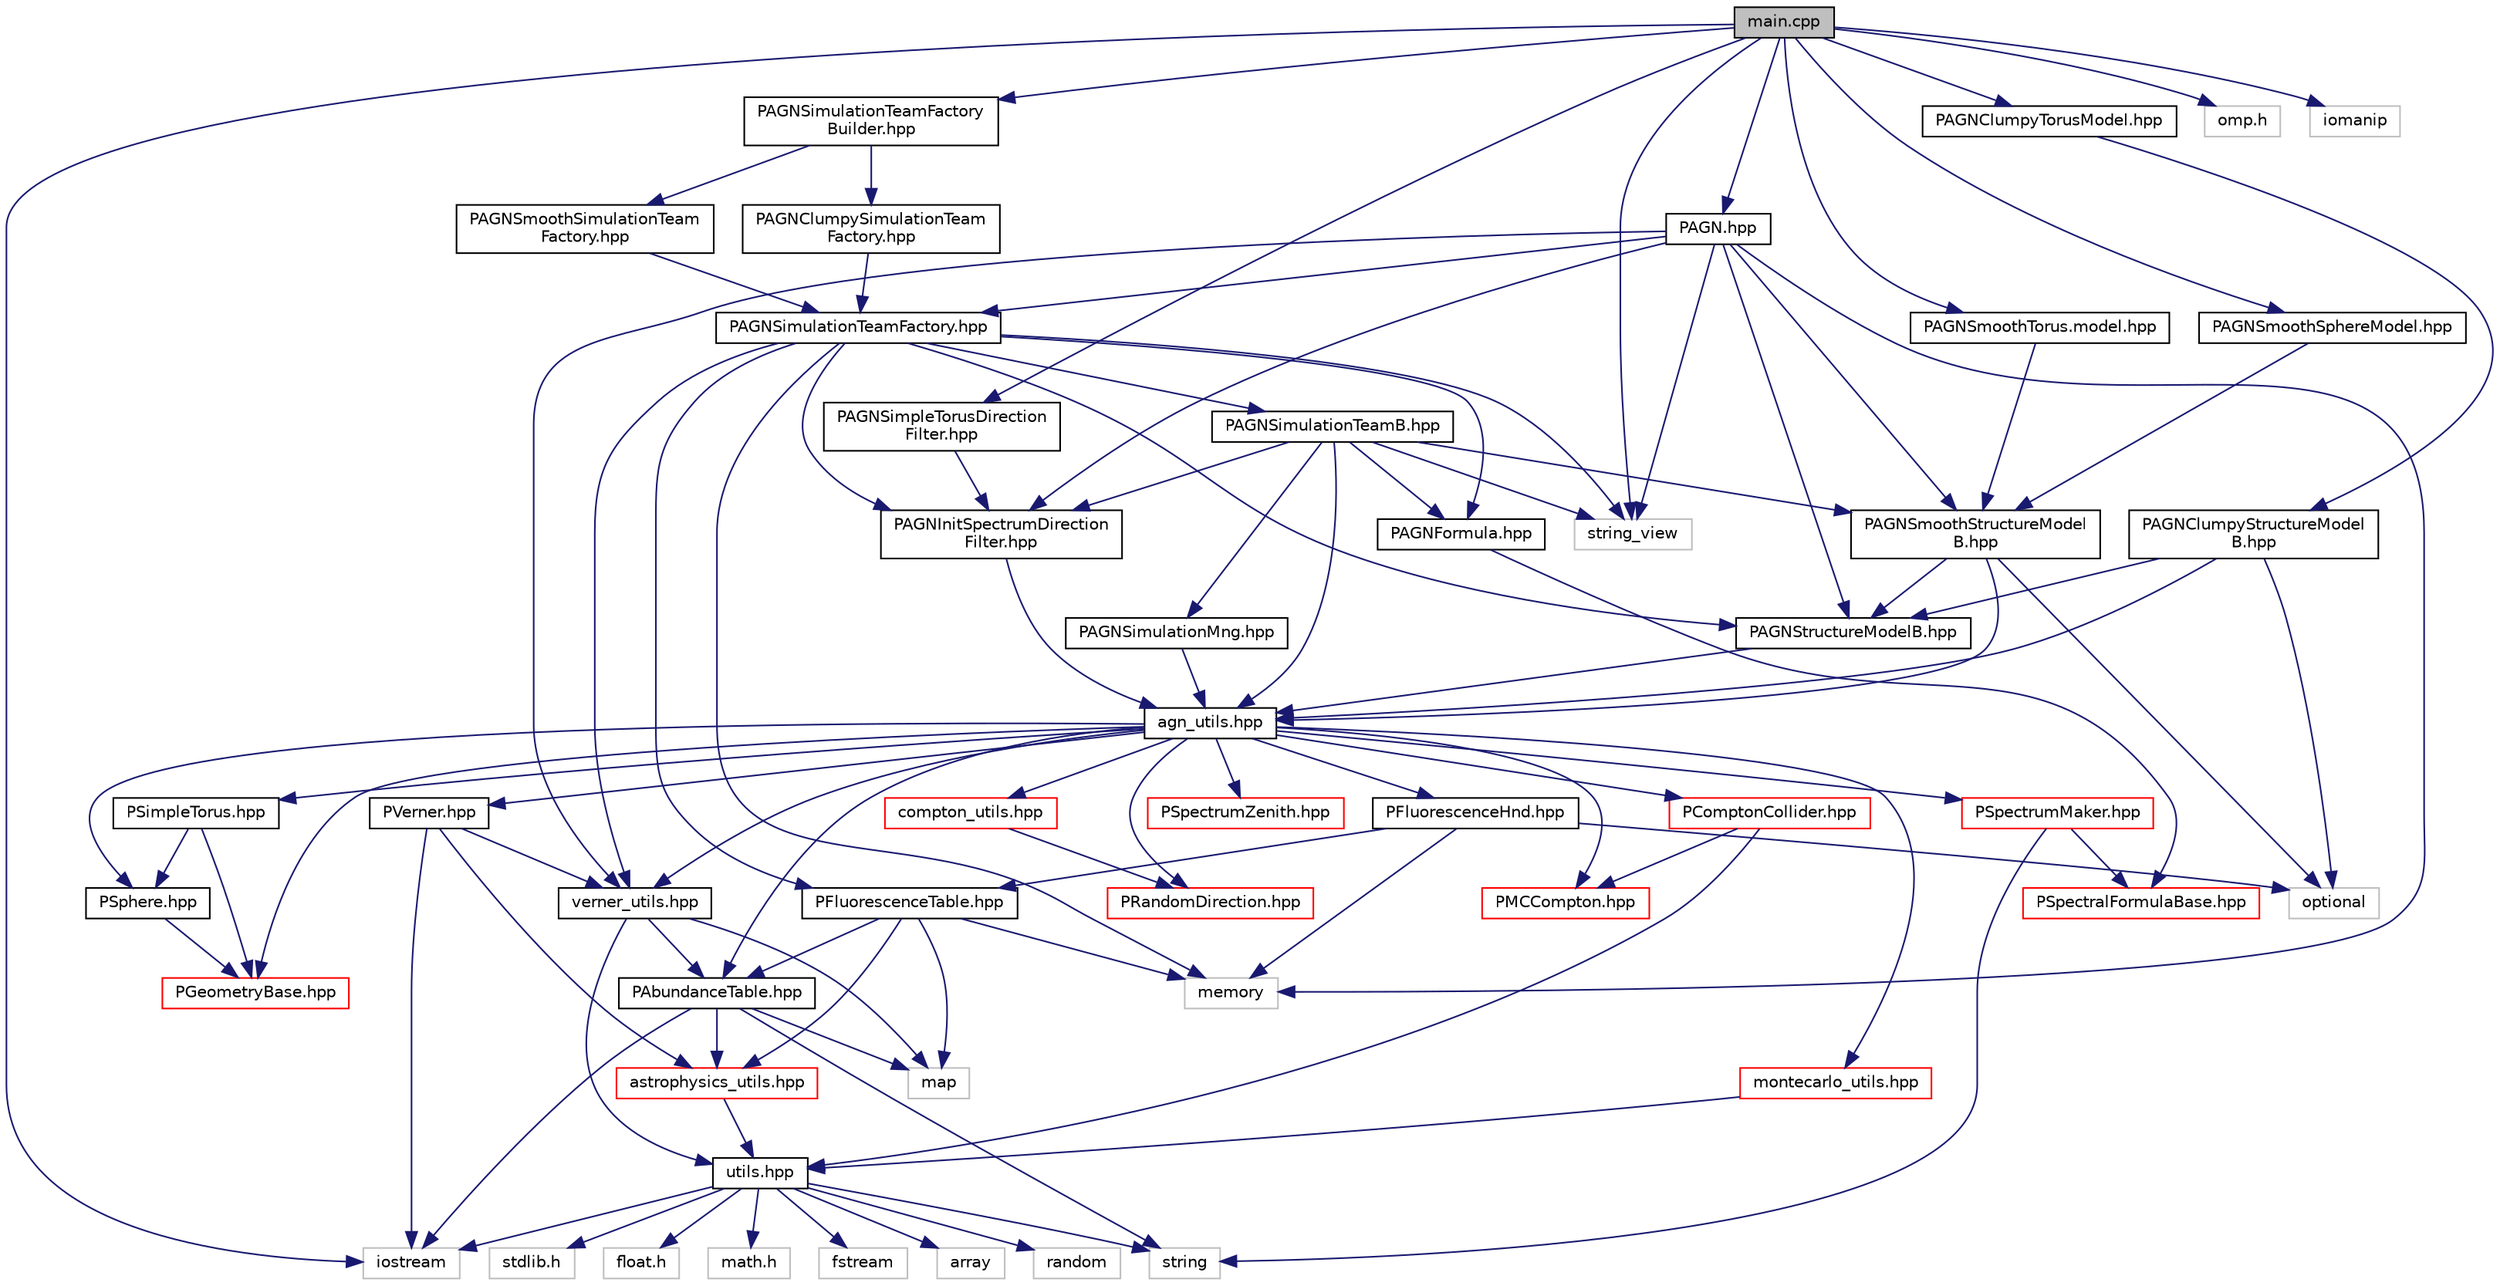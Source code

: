 digraph "main.cpp"
{
 // LATEX_PDF_SIZE
  edge [fontname="Helvetica",fontsize="10",labelfontname="Helvetica",labelfontsize="10"];
  node [fontname="Helvetica",fontsize="10",shape=record];
  Node1 [label="main.cpp",height=0.2,width=0.4,color="black", fillcolor="grey75", style="filled", fontcolor="black",tooltip="This example shows how to use the fluorescence simulator object."];
  Node1 -> Node2 [color="midnightblue",fontsize="10",style="solid"];
  Node2 [label="iostream",height=0.2,width=0.4,color="grey75", fillcolor="white", style="filled",tooltip=" "];
  Node1 -> Node3 [color="midnightblue",fontsize="10",style="solid"];
  Node3 [label="omp.h",height=0.2,width=0.4,color="grey75", fillcolor="white", style="filled",tooltip=" "];
  Node1 -> Node4 [color="midnightblue",fontsize="10",style="solid"];
  Node4 [label="string_view",height=0.2,width=0.4,color="grey75", fillcolor="white", style="filled",tooltip=" "];
  Node1 -> Node5 [color="midnightblue",fontsize="10",style="solid"];
  Node5 [label="PAGNSimulationTeamFactory\lBuilder.hpp",height=0.2,width=0.4,color="black", fillcolor="white", style="filled",URL="$_p_a_g_n_simulation_team_factory_builder_8hpp.html",tooltip=" "];
  Node5 -> Node6 [color="midnightblue",fontsize="10",style="solid"];
  Node6 [label="PAGNSmoothSimulationTeam\lFactory.hpp",height=0.2,width=0.4,color="black", fillcolor="white", style="filled",URL="$_p_a_g_n_smooth_simulation_team_factory_8hpp.html",tooltip=" "];
  Node6 -> Node7 [color="midnightblue",fontsize="10",style="solid"];
  Node7 [label="PAGNSimulationTeamFactory.hpp",height=0.2,width=0.4,color="black", fillcolor="white", style="filled",URL="$_p_a_g_n_simulation_team_factory_8hpp.html",tooltip=" "];
  Node7 -> Node8 [color="midnightblue",fontsize="10",style="solid"];
  Node8 [label="PAGNSimulationTeamB.hpp",height=0.2,width=0.4,color="black", fillcolor="white", style="filled",URL="$_p_a_g_n_simulation_team_b_8hpp.html",tooltip=" "];
  Node8 -> Node9 [color="midnightblue",fontsize="10",style="solid"];
  Node9 [label="agn_utils.hpp",height=0.2,width=0.4,color="black", fillcolor="white", style="filled",URL="$agn__utils_8hpp.html",tooltip="This file contains all the utilities needed by the agn x-ray spectrum models, provided in this applic..."];
  Node9 -> Node10 [color="midnightblue",fontsize="10",style="solid"];
  Node10 [label="PSpectrumMaker.hpp",height=0.2,width=0.4,color="red", fillcolor="white", style="filled",URL="$_p_spectrum_maker_8hpp.html",tooltip=" "];
  Node10 -> Node30 [color="midnightblue",fontsize="10",style="solid"];
  Node30 [label="PSpectralFormulaBase.hpp",height=0.2,width=0.4,color="red", fillcolor="white", style="filled",URL="$_p_spectral_formula_base_8hpp.html",tooltip=" "];
  Node10 -> Node17 [color="midnightblue",fontsize="10",style="solid"];
  Node17 [label="string",height=0.2,width=0.4,color="grey75", fillcolor="white", style="filled",tooltip=" "];
  Node9 -> Node31 [color="midnightblue",fontsize="10",style="solid"];
  Node31 [label="PGeometryBase.hpp",height=0.2,width=0.4,color="red", fillcolor="white", style="filled",URL="$_p_geometry_base_8hpp.html",tooltip=" "];
  Node9 -> Node32 [color="midnightblue",fontsize="10",style="solid"];
  Node32 [label="PSphere.hpp",height=0.2,width=0.4,color="black", fillcolor="white", style="filled",URL="$_p_sphere_8hpp.html",tooltip=" "];
  Node32 -> Node31 [color="midnightblue",fontsize="10",style="solid"];
  Node9 -> Node33 [color="midnightblue",fontsize="10",style="solid"];
  Node33 [label="PSimpleTorus.hpp",height=0.2,width=0.4,color="black", fillcolor="white", style="filled",URL="$_p_simple_torus_8hpp.html",tooltip=" "];
  Node33 -> Node31 [color="midnightblue",fontsize="10",style="solid"];
  Node33 -> Node32 [color="midnightblue",fontsize="10",style="solid"];
  Node9 -> Node34 [color="midnightblue",fontsize="10",style="solid"];
  Node34 [label="PAbundanceTable.hpp",height=0.2,width=0.4,color="black", fillcolor="white", style="filled",URL="$_p_abundance_table_8hpp.html",tooltip=" "];
  Node34 -> Node35 [color="midnightblue",fontsize="10",style="solid"];
  Node35 [label="astrophysics_utils.hpp",height=0.2,width=0.4,color="red", fillcolor="white", style="filled",URL="$astrophysics__utils_8hpp.html",tooltip=" "];
  Node35 -> Node13 [color="midnightblue",fontsize="10",style="solid"];
  Node13 [label="utils.hpp",height=0.2,width=0.4,color="black", fillcolor="white", style="filled",URL="$utils_8hpp.html",tooltip=" "];
  Node13 -> Node14 [color="midnightblue",fontsize="10",style="solid"];
  Node14 [label="stdlib.h",height=0.2,width=0.4,color="grey75", fillcolor="white", style="filled",tooltip=" "];
  Node13 -> Node15 [color="midnightblue",fontsize="10",style="solid"];
  Node15 [label="float.h",height=0.2,width=0.4,color="grey75", fillcolor="white", style="filled",tooltip=" "];
  Node13 -> Node16 [color="midnightblue",fontsize="10",style="solid"];
  Node16 [label="math.h",height=0.2,width=0.4,color="grey75", fillcolor="white", style="filled",tooltip=" "];
  Node13 -> Node17 [color="midnightblue",fontsize="10",style="solid"];
  Node13 -> Node2 [color="midnightblue",fontsize="10",style="solid"];
  Node13 -> Node18 [color="midnightblue",fontsize="10",style="solid"];
  Node18 [label="fstream",height=0.2,width=0.4,color="grey75", fillcolor="white", style="filled",tooltip=" "];
  Node13 -> Node19 [color="midnightblue",fontsize="10",style="solid"];
  Node19 [label="array",height=0.2,width=0.4,color="grey75", fillcolor="white", style="filled",tooltip=" "];
  Node13 -> Node20 [color="midnightblue",fontsize="10",style="solid"];
  Node20 [label="random",height=0.2,width=0.4,color="grey75", fillcolor="white", style="filled",tooltip=" "];
  Node34 -> Node36 [color="midnightblue",fontsize="10",style="solid"];
  Node36 [label="map",height=0.2,width=0.4,color="grey75", fillcolor="white", style="filled",tooltip=" "];
  Node34 -> Node2 [color="midnightblue",fontsize="10",style="solid"];
  Node34 -> Node17 [color="midnightblue",fontsize="10",style="solid"];
  Node9 -> Node37 [color="midnightblue",fontsize="10",style="solid"];
  Node37 [label="PFluorescenceHnd.hpp",height=0.2,width=0.4,color="black", fillcolor="white", style="filled",URL="$_p_fluorescence_hnd_8hpp.html",tooltip=" "];
  Node37 -> Node38 [color="midnightblue",fontsize="10",style="solid"];
  Node38 [label="PFluorescenceTable.hpp",height=0.2,width=0.4,color="black", fillcolor="white", style="filled",URL="$_p_fluorescence_table_8hpp.html",tooltip=" "];
  Node38 -> Node35 [color="midnightblue",fontsize="10",style="solid"];
  Node38 -> Node36 [color="midnightblue",fontsize="10",style="solid"];
  Node38 -> Node39 [color="midnightblue",fontsize="10",style="solid"];
  Node39 [label="memory",height=0.2,width=0.4,color="grey75", fillcolor="white", style="filled",tooltip=" "];
  Node38 -> Node34 [color="midnightblue",fontsize="10",style="solid"];
  Node37 -> Node39 [color="midnightblue",fontsize="10",style="solid"];
  Node37 -> Node40 [color="midnightblue",fontsize="10",style="solid"];
  Node40 [label="optional",height=0.2,width=0.4,color="grey75", fillcolor="white", style="filled",tooltip=" "];
  Node9 -> Node41 [color="midnightblue",fontsize="10",style="solid"];
  Node41 [label="PVerner.hpp",height=0.2,width=0.4,color="black", fillcolor="white", style="filled",URL="$_p_verner_8hpp.html",tooltip=" "];
  Node41 -> Node35 [color="midnightblue",fontsize="10",style="solid"];
  Node41 -> Node2 [color="midnightblue",fontsize="10",style="solid"];
  Node41 -> Node42 [color="midnightblue",fontsize="10",style="solid"];
  Node42 [label="verner_utils.hpp",height=0.2,width=0.4,color="black", fillcolor="white", style="filled",URL="$verner__utils_8hpp.html",tooltip=" "];
  Node42 -> Node13 [color="midnightblue",fontsize="10",style="solid"];
  Node42 -> Node36 [color="midnightblue",fontsize="10",style="solid"];
  Node42 -> Node34 [color="midnightblue",fontsize="10",style="solid"];
  Node9 -> Node43 [color="midnightblue",fontsize="10",style="solid"];
  Node43 [label="PComptonCollider.hpp",height=0.2,width=0.4,color="red", fillcolor="white", style="filled",URL="$_p_compton_collider_8hpp.html",tooltip=" "];
  Node43 -> Node13 [color="midnightblue",fontsize="10",style="solid"];
  Node43 -> Node45 [color="midnightblue",fontsize="10",style="solid"];
  Node45 [label="PMCCompton.hpp",height=0.2,width=0.4,color="red", fillcolor="white", style="filled",URL="$_p_m_c_compton_8hpp.html",tooltip=" "];
  Node9 -> Node45 [color="midnightblue",fontsize="10",style="solid"];
  Node9 -> Node46 [color="midnightblue",fontsize="10",style="solid"];
  Node46 [label="PRandomDirection.hpp",height=0.2,width=0.4,color="red", fillcolor="white", style="filled",URL="$_p_random_direction_8hpp.html",tooltip=" "];
  Node9 -> Node47 [color="midnightblue",fontsize="10",style="solid"];
  Node47 [label="compton_utils.hpp",height=0.2,width=0.4,color="red", fillcolor="white", style="filled",URL="$compton__utils_8hpp.html",tooltip=" "];
  Node47 -> Node46 [color="midnightblue",fontsize="10",style="solid"];
  Node9 -> Node48 [color="midnightblue",fontsize="10",style="solid"];
  Node48 [label="montecarlo_utils.hpp",height=0.2,width=0.4,color="red", fillcolor="white", style="filled",URL="$montecarlo__utils_8hpp.html",tooltip=" "];
  Node48 -> Node13 [color="midnightblue",fontsize="10",style="solid"];
  Node9 -> Node50 [color="midnightblue",fontsize="10",style="solid"];
  Node50 [label="PSpectrumZenith.hpp",height=0.2,width=0.4,color="red", fillcolor="white", style="filled",URL="$_p_spectrum_zenith_8hpp.html",tooltip=" "];
  Node9 -> Node42 [color="midnightblue",fontsize="10",style="solid"];
  Node8 -> Node4 [color="midnightblue",fontsize="10",style="solid"];
  Node8 -> Node51 [color="midnightblue",fontsize="10",style="solid"];
  Node51 [label="PAGNSmoothStructureModel\lB.hpp",height=0.2,width=0.4,color="black", fillcolor="white", style="filled",URL="$_p_a_g_n_smooth_structure_model_b_8hpp.html",tooltip="This file contains the declaration of the PSimpleAGNStrucure model abstract base class."];
  Node51 -> Node9 [color="midnightblue",fontsize="10",style="solid"];
  Node51 -> Node40 [color="midnightblue",fontsize="10",style="solid"];
  Node51 -> Node52 [color="midnightblue",fontsize="10",style="solid"];
  Node52 [label="PAGNStructureModelB.hpp",height=0.2,width=0.4,color="black", fillcolor="white", style="filled",URL="$_p_a_g_n_structure_model_b_8hpp.html",tooltip=" "];
  Node52 -> Node9 [color="midnightblue",fontsize="10",style="solid"];
  Node8 -> Node53 [color="midnightblue",fontsize="10",style="solid"];
  Node53 [label="PAGNSimulationMng.hpp",height=0.2,width=0.4,color="black", fillcolor="white", style="filled",URL="$_p_a_g_n_simulation_mng_8hpp.html",tooltip=" "];
  Node53 -> Node9 [color="midnightblue",fontsize="10",style="solid"];
  Node8 -> Node54 [color="midnightblue",fontsize="10",style="solid"];
  Node54 [label="PAGNFormula.hpp",height=0.2,width=0.4,color="black", fillcolor="white", style="filled",URL="$_p_a_g_n_formula_8hpp.html",tooltip=" "];
  Node54 -> Node30 [color="midnightblue",fontsize="10",style="solid"];
  Node8 -> Node55 [color="midnightblue",fontsize="10",style="solid"];
  Node55 [label="PAGNInitSpectrumDirection\lFilter.hpp",height=0.2,width=0.4,color="black", fillcolor="white", style="filled",URL="$_p_a_g_n_init_spectrum_direction_filter_8hpp.html",tooltip=" "];
  Node55 -> Node9 [color="midnightblue",fontsize="10",style="solid"];
  Node7 -> Node52 [color="midnightblue",fontsize="10",style="solid"];
  Node7 -> Node42 [color="midnightblue",fontsize="10",style="solid"];
  Node7 -> Node38 [color="midnightblue",fontsize="10",style="solid"];
  Node7 -> Node39 [color="midnightblue",fontsize="10",style="solid"];
  Node7 -> Node4 [color="midnightblue",fontsize="10",style="solid"];
  Node7 -> Node54 [color="midnightblue",fontsize="10",style="solid"];
  Node7 -> Node55 [color="midnightblue",fontsize="10",style="solid"];
  Node5 -> Node56 [color="midnightblue",fontsize="10",style="solid"];
  Node56 [label="PAGNClumpySimulationTeam\lFactory.hpp",height=0.2,width=0.4,color="black", fillcolor="white", style="filled",URL="$_p_a_g_n_clumpy_simulation_team_factory_8hpp.html",tooltip=" "];
  Node56 -> Node7 [color="midnightblue",fontsize="10",style="solid"];
  Node1 -> Node57 [color="midnightblue",fontsize="10",style="solid"];
  Node57 [label="PAGN.hpp",height=0.2,width=0.4,color="black", fillcolor="white", style="filled",URL="$_p_a_g_n_8hpp.html",tooltip=" "];
  Node57 -> Node51 [color="midnightblue",fontsize="10",style="solid"];
  Node57 -> Node4 [color="midnightblue",fontsize="10",style="solid"];
  Node57 -> Node39 [color="midnightblue",fontsize="10",style="solid"];
  Node57 -> Node42 [color="midnightblue",fontsize="10",style="solid"];
  Node57 -> Node52 [color="midnightblue",fontsize="10",style="solid"];
  Node57 -> Node7 [color="midnightblue",fontsize="10",style="solid"];
  Node57 -> Node55 [color="midnightblue",fontsize="10",style="solid"];
  Node1 -> Node58 [color="midnightblue",fontsize="10",style="solid"];
  Node58 [label="PAGNSmoothSphereModel.hpp",height=0.2,width=0.4,color="black", fillcolor="white", style="filled",URL="$_p_a_g_n_smooth_sphere_model_8hpp.html",tooltip=" "];
  Node58 -> Node51 [color="midnightblue",fontsize="10",style="solid"];
  Node1 -> Node59 [color="midnightblue",fontsize="10",style="solid"];
  Node59 [label="PAGNClumpyTorusModel.hpp",height=0.2,width=0.4,color="black", fillcolor="white", style="filled",URL="$_p_a_g_n_clumpy_torus_model_8hpp.html",tooltip=" "];
  Node59 -> Node60 [color="midnightblue",fontsize="10",style="solid"];
  Node60 [label="PAGNClumpyStructureModel\lB.hpp",height=0.2,width=0.4,color="black", fillcolor="white", style="filled",URL="$_p_a_g_n_clumpy_structure_model_b_8hpp.html",tooltip=" "];
  Node60 -> Node9 [color="midnightblue",fontsize="10",style="solid"];
  Node60 -> Node40 [color="midnightblue",fontsize="10",style="solid"];
  Node60 -> Node52 [color="midnightblue",fontsize="10",style="solid"];
  Node1 -> Node61 [color="midnightblue",fontsize="10",style="solid"];
  Node61 [label="PAGNSmoothTorus.model.hpp",height=0.2,width=0.4,color="black", fillcolor="white", style="filled",URL="$_p_a_g_n_smooth_torus_8model_8hpp.html",tooltip=" "];
  Node61 -> Node51 [color="midnightblue",fontsize="10",style="solid"];
  Node1 -> Node62 [color="midnightblue",fontsize="10",style="solid"];
  Node62 [label="PAGNSimpleTorusDirection\lFilter.hpp",height=0.2,width=0.4,color="black", fillcolor="white", style="filled",URL="$_p_a_g_n_simple_torus_direction_filter_8hpp.html",tooltip=" "];
  Node62 -> Node55 [color="midnightblue",fontsize="10",style="solid"];
  Node1 -> Node63 [color="midnightblue",fontsize="10",style="solid"];
  Node63 [label="iomanip",height=0.2,width=0.4,color="grey75", fillcolor="white", style="filled",tooltip=" "];
}
